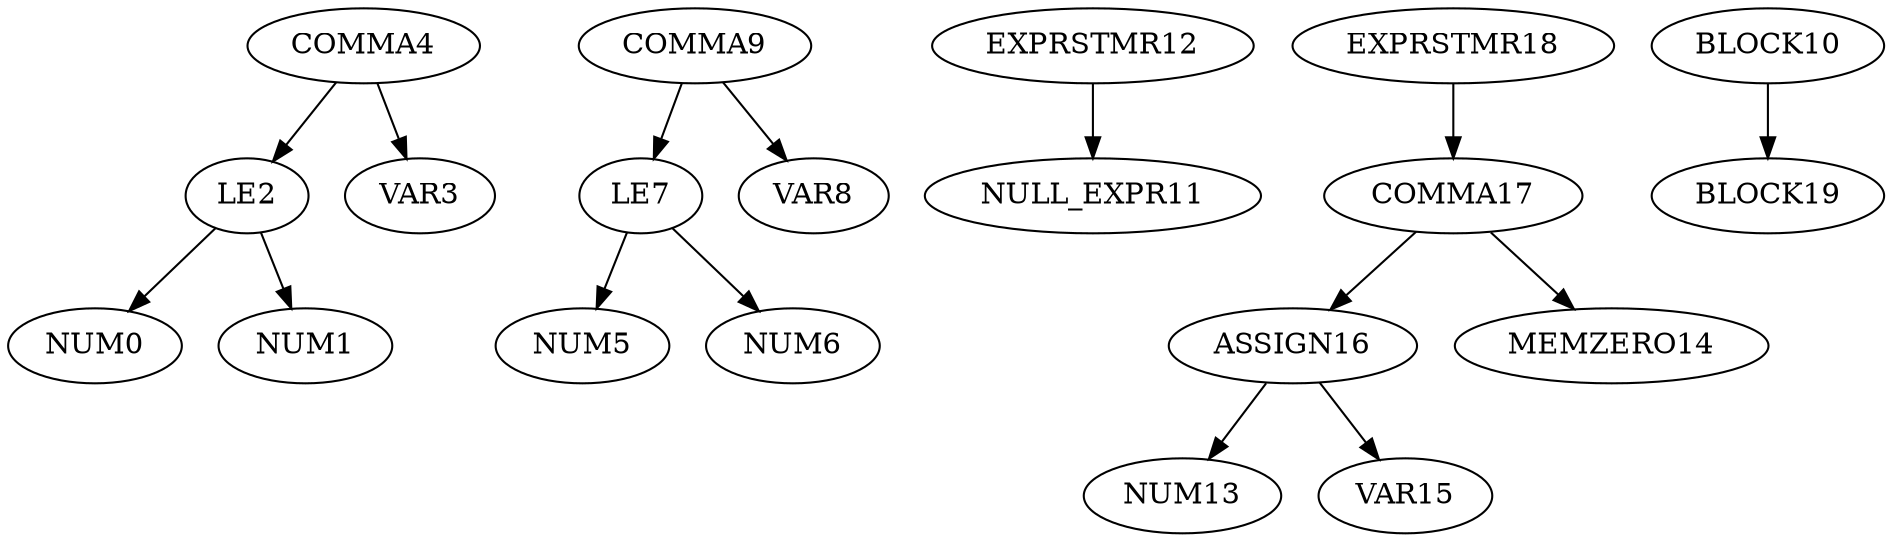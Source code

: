 digraph A { 
LE2 -> NUM0
LE2 -> NUM1
COMMA4 -> VAR3
COMMA4 -> LE2
LE7 -> NUM5
LE7 -> NUM6
COMMA9 -> VAR8
COMMA9 -> LE7
EXPRSTMR12 -> NULL_EXPR11
ASSIGN16 -> NUM13
ASSIGN16 -> VAR15
COMMA17 -> ASSIGN16
COMMA17 -> MEMZERO14
EXPRSTMR18 -> COMMA17
BLOCK10 -> BLOCK19
}
